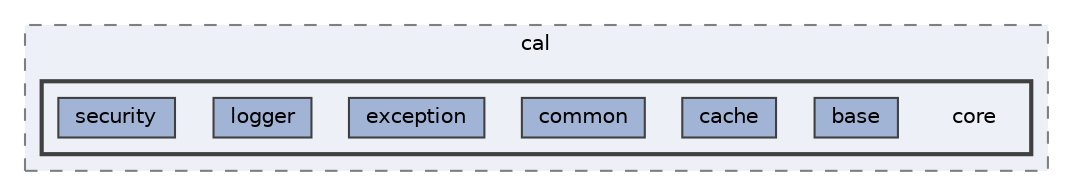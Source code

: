 digraph "repository/core/src/main/java/com/sterlite/cal/core"
{
 // LATEX_PDF_SIZE
  bgcolor="transparent";
  edge [fontname=Helvetica,fontsize=10,labelfontname=Helvetica,labelfontsize=10];
  node [fontname=Helvetica,fontsize=10,shape=box,height=0.2,width=0.4];
  compound=true
  subgraph clusterdir_1d9dbea283d41b794d6390332252873a {
    graph [ bgcolor="#edf0f7", pencolor="grey50", label="cal", fontname=Helvetica,fontsize=10 style="filled,dashed", URL="dir_1d9dbea283d41b794d6390332252873a.html",tooltip=""]
  subgraph clusterdir_19a50f283f24be7becf142e5daea9b99 {
    graph [ bgcolor="#edf0f7", pencolor="grey25", label="", fontname=Helvetica,fontsize=10 style="filled,bold", URL="dir_19a50f283f24be7becf142e5daea9b99.html",tooltip=""]
    dir_19a50f283f24be7becf142e5daea9b99 [shape=plaintext, label="core"];
  dir_902db5f67e26a8d89efa7910f6fb79ba [label="base", fillcolor="#a2b4d6", color="grey25", style="filled", URL="dir_902db5f67e26a8d89efa7910f6fb79ba.html",tooltip=""];
  dir_ab9d862b88dfcf8ac91b0416d6f7a47d [label="cache", fillcolor="#a2b4d6", color="grey25", style="filled", URL="dir_ab9d862b88dfcf8ac91b0416d6f7a47d.html",tooltip=""];
  dir_26740f664c451bb84bebcfc989229398 [label="common", fillcolor="#a2b4d6", color="grey25", style="filled", URL="dir_26740f664c451bb84bebcfc989229398.html",tooltip=""];
  dir_5efb81a231f0e7e71f22a28f0bab7fcb [label="exception", fillcolor="#a2b4d6", color="grey25", style="filled", URL="dir_5efb81a231f0e7e71f22a28f0bab7fcb.html",tooltip=""];
  dir_3ad76436f32687b4b0891134c16f0477 [label="logger", fillcolor="#a2b4d6", color="grey25", style="filled", URL="dir_3ad76436f32687b4b0891134c16f0477.html",tooltip=""];
  dir_3b01dbe0bbea3c1271b75badbceba1fe [label="security", fillcolor="#a2b4d6", color="grey25", style="filled", URL="dir_3b01dbe0bbea3c1271b75badbceba1fe.html",tooltip=""];
  }
  }
}
